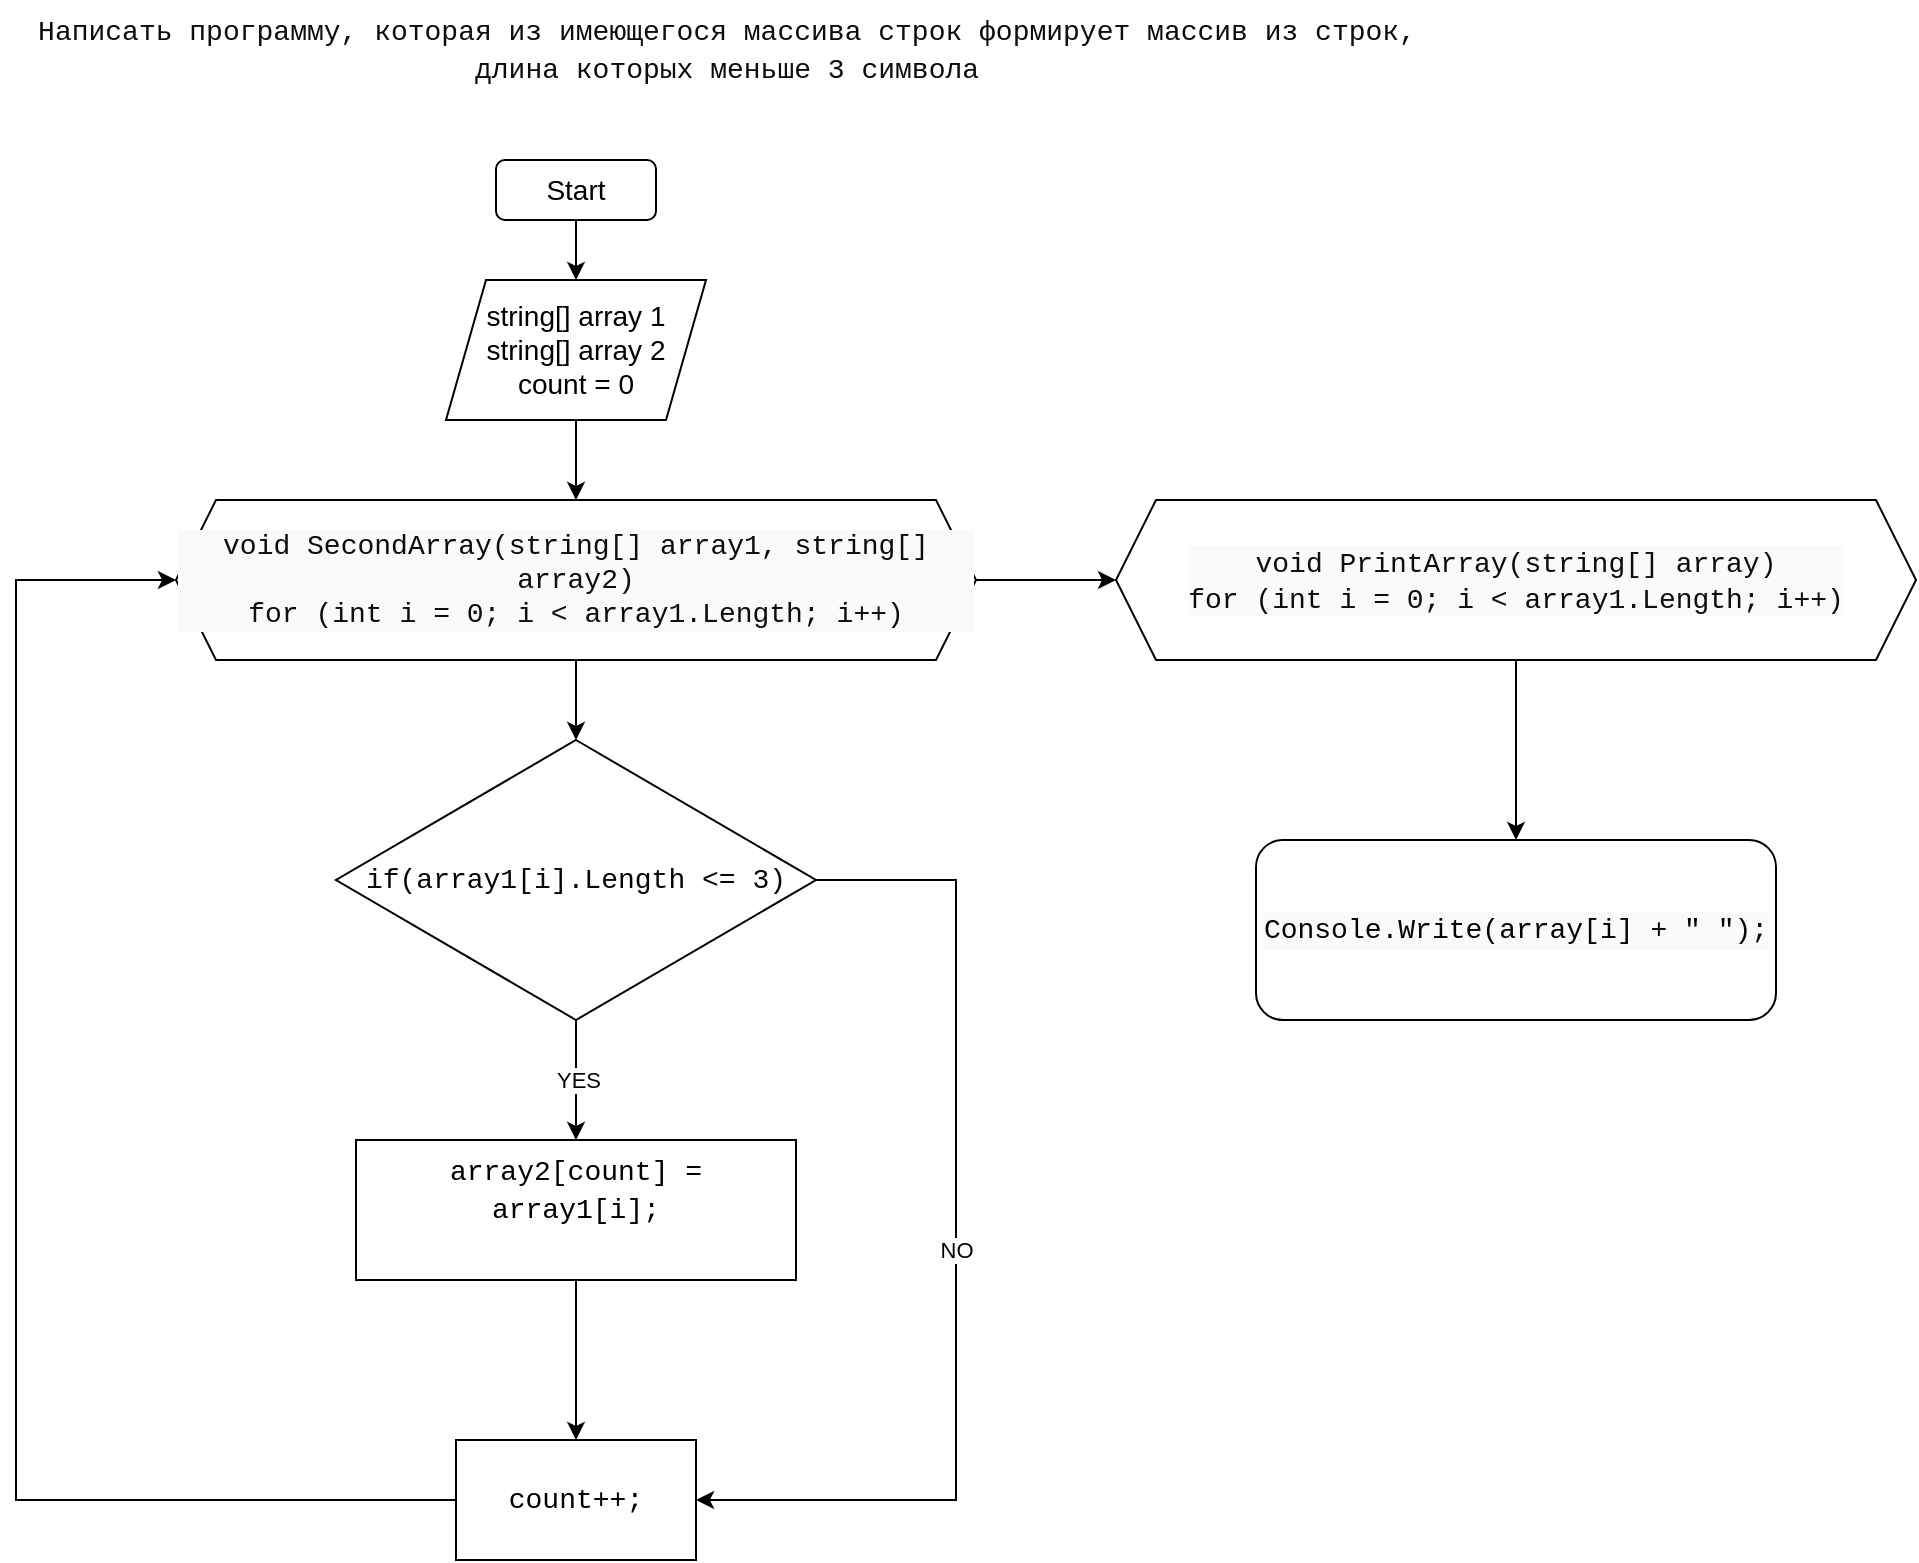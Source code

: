 <mxfile version="20.3.0" type="device"><diagram id="hNbKivt8GSPycjph3yS4" name="Страница 1"><mxGraphModel dx="1157" dy="737" grid="1" gridSize="10" guides="1" tooltips="1" connect="1" arrows="1" fold="1" page="1" pageScale="1" pageWidth="827" pageHeight="1169" math="0" shadow="0"><root><mxCell id="0"/><mxCell id="1" parent="0"/><mxCell id="2oxtDwTN_dsUSjc7wpRa-4" style="edgeStyle=orthogonalEdgeStyle;rounded=0;orthogonalLoop=1;jettySize=auto;html=1;exitX=0.5;exitY=1;exitDx=0;exitDy=0;entryX=0.5;entryY=0;entryDx=0;entryDy=0;" parent="1" source="2oxtDwTN_dsUSjc7wpRa-2" target="2oxtDwTN_dsUSjc7wpRa-3" edge="1"><mxGeometry relative="1" as="geometry"/></mxCell><mxCell id="2oxtDwTN_dsUSjc7wpRa-2" value="&lt;font style=&quot;font-size: 14px;&quot;&gt;Start&lt;/font&gt;" style="rounded=1;whiteSpace=wrap;html=1;" parent="1" vertex="1"><mxGeometry x="290" y="190" width="80" height="30" as="geometry"/></mxCell><mxCell id="2oxtDwTN_dsUSjc7wpRa-6" style="edgeStyle=orthogonalEdgeStyle;rounded=0;orthogonalLoop=1;jettySize=auto;html=1;exitX=0.5;exitY=1;exitDx=0;exitDy=0;" parent="1" source="2oxtDwTN_dsUSjc7wpRa-3" edge="1"><mxGeometry relative="1" as="geometry"><mxPoint x="330" y="360" as="targetPoint"/></mxGeometry></mxCell><mxCell id="2oxtDwTN_dsUSjc7wpRa-3" value="&lt;font style=&quot;font-size: 14px;&quot;&gt;string[] array 1&lt;br&gt;string[] array 2&lt;br&gt;count = 0&lt;/font&gt;" style="shape=parallelogram;perimeter=parallelogramPerimeter;whiteSpace=wrap;html=1;fixedSize=1;" parent="1" vertex="1"><mxGeometry x="265" y="250" width="130" height="70" as="geometry"/></mxCell><mxCell id="BpgcT_6cwModiJoZjFPt-7" style="edgeStyle=orthogonalEdgeStyle;rounded=0;orthogonalLoop=1;jettySize=auto;html=1;exitX=0.5;exitY=1;exitDx=0;exitDy=0;fontColor=#000000;" edge="1" parent="1" source="2oxtDwTN_dsUSjc7wpRa-11"><mxGeometry relative="1" as="geometry"><mxPoint x="330" y="830" as="targetPoint"/></mxGeometry></mxCell><mxCell id="2oxtDwTN_dsUSjc7wpRa-11" value="&lt;div style=&quot;font-family: Consolas, &amp;quot;Courier New&amp;quot;, monospace; font-size: 14px; line-height: 19px;&quot;&gt;&lt;div&gt;&lt;span style=&quot;&quot;&gt;array2&lt;/span&gt;[&lt;span style=&quot;&quot;&gt;count&lt;/span&gt;] = &lt;span style=&quot;&quot;&gt;array1&lt;/span&gt;[&lt;span style=&quot;&quot;&gt;i&lt;/span&gt;];&lt;/div&gt;&lt;div&gt;&amp;nbsp; &amp;nbsp; &amp;nbsp; &amp;nbsp;&amp;nbsp;&lt;/div&gt;&lt;/div&gt;" style="rounded=0;whiteSpace=wrap;html=1;fontColor=#000000;labelBackgroundColor=#FFFFFF;" parent="1" vertex="1"><mxGeometry x="220" y="680" width="220" height="70" as="geometry"/></mxCell><mxCell id="BpgcT_6cwModiJoZjFPt-8" style="edgeStyle=orthogonalEdgeStyle;rounded=0;orthogonalLoop=1;jettySize=auto;html=1;exitX=0;exitY=0.5;exitDx=0;exitDy=0;fontColor=#000000;entryX=0;entryY=0.5;entryDx=0;entryDy=0;" edge="1" parent="1" source="2oxtDwTN_dsUSjc7wpRa-13" target="BpgcT_6cwModiJoZjFPt-2"><mxGeometry relative="1" as="geometry"><mxPoint x="370" y="460" as="targetPoint"/><Array as="points"><mxPoint x="50" y="860"/><mxPoint x="50" y="400"/></Array></mxGeometry></mxCell><mxCell id="2oxtDwTN_dsUSjc7wpRa-13" value="&lt;span style=&quot;font-family: Consolas, &amp;quot;Courier New&amp;quot;, monospace; font-size: 14px; background-color: rgb(255, 255, 255);&quot;&gt;count&lt;/span&gt;&lt;span style=&quot;font-family: Consolas, &amp;quot;Courier New&amp;quot;, monospace; font-size: 14px; background-color: rgb(255, 255, 255);&quot;&gt;++;&lt;/span&gt;" style="rounded=0;whiteSpace=wrap;html=1;" parent="1" vertex="1"><mxGeometry x="270" y="830" width="120" height="60" as="geometry"/></mxCell><mxCell id="2oxtDwTN_dsUSjc7wpRa-18" value="NO" style="edgeStyle=orthogonalEdgeStyle;rounded=0;orthogonalLoop=1;jettySize=auto;html=1;exitX=1;exitY=0.5;exitDx=0;exitDy=0;entryX=1;entryY=0.5;entryDx=0;entryDy=0;" parent="1" source="2oxtDwTN_dsUSjc7wpRa-19" edge="1" target="2oxtDwTN_dsUSjc7wpRa-13"><mxGeometry relative="1" as="geometry"><mxPoint x="270" y="650" as="sourcePoint"/><mxPoint x="540" y="830" as="targetPoint"/><Array as="points"><mxPoint x="520" y="550"/><mxPoint x="520" y="860"/></Array></mxGeometry></mxCell><mxCell id="BpgcT_6cwModiJoZjFPt-6" value="YES" style="edgeStyle=orthogonalEdgeStyle;rounded=0;orthogonalLoop=1;jettySize=auto;html=1;exitX=0.5;exitY=1;exitDx=0;exitDy=0;fontColor=#050505;" edge="1" parent="1" source="2oxtDwTN_dsUSjc7wpRa-19"><mxGeometry relative="1" as="geometry"><mxPoint x="330" y="680" as="targetPoint"/></mxGeometry></mxCell><mxCell id="2oxtDwTN_dsUSjc7wpRa-19" value="&lt;div style=&quot;font-family: Consolas, &amp;quot;Courier New&amp;quot;, monospace; font-size: 14px; line-height: 19px;&quot;&gt;&lt;span style=&quot;background-color: rgb(255, 255, 255);&quot;&gt;&lt;font color=&quot;#050505&quot;&gt;if(array1[i].Length &amp;lt;= 3)&lt;/font&gt;&lt;/span&gt;&lt;/div&gt;" style="rhombus;whiteSpace=wrap;html=1;" parent="1" vertex="1"><mxGeometry x="210" y="480" width="240" height="140" as="geometry"/></mxCell><mxCell id="BpgcT_6cwModiJoZjFPt-1" value="&lt;div style=&quot;font-family: Consolas, &amp;quot;Courier New&amp;quot;, monospace; font-size: 14px; line-height: 19px;&quot;&gt;&lt;div&gt;&lt;span style=&quot;&quot;&gt;Написать программу, которая из имеющегося массива строк формирует массив из строк, &lt;/span&gt;&lt;/div&gt;&lt;div&gt;&lt;span style=&quot;&quot;&gt;длина которых меньше 3 символа&lt;/span&gt;&lt;/div&gt;&lt;/div&gt;" style="text;html=1;align=center;verticalAlign=middle;resizable=0;points=[];autosize=1;strokeColor=none;fillColor=none;labelBackgroundColor=default;fontColor=#0D0D0D;" vertex="1" parent="1"><mxGeometry x="80" y="110" width="650" height="50" as="geometry"/></mxCell><mxCell id="BpgcT_6cwModiJoZjFPt-4" style="edgeStyle=orthogonalEdgeStyle;rounded=0;orthogonalLoop=1;jettySize=auto;html=1;exitX=0.5;exitY=1;exitDx=0;exitDy=0;entryX=0.5;entryY=0;entryDx=0;entryDy=0;fontColor=#050505;" edge="1" parent="1" source="BpgcT_6cwModiJoZjFPt-2" target="2oxtDwTN_dsUSjc7wpRa-19"><mxGeometry relative="1" as="geometry"/></mxCell><mxCell id="BpgcT_6cwModiJoZjFPt-9" style="edgeStyle=orthogonalEdgeStyle;rounded=0;orthogonalLoop=1;jettySize=auto;html=1;exitX=1;exitY=0.5;exitDx=0;exitDy=0;fontColor=#000000;" edge="1" parent="1" source="BpgcT_6cwModiJoZjFPt-2"><mxGeometry relative="1" as="geometry"><mxPoint x="600" y="400" as="targetPoint"/></mxGeometry></mxCell><mxCell id="BpgcT_6cwModiJoZjFPt-2" value="&lt;span style=&quot;font-family: Consolas, &amp;quot;Courier New&amp;quot;, monospace; font-size: 14px;&quot;&gt;void&lt;/span&gt;&lt;span style=&quot;font-family: Consolas, &amp;quot;Courier New&amp;quot;, monospace; font-size: 14px;&quot;&gt; &lt;/span&gt;&lt;span style=&quot;font-family: Consolas, &amp;quot;Courier New&amp;quot;, monospace; font-size: 14px;&quot;&gt;SecondArray&lt;/span&gt;&lt;span style=&quot;font-family: Consolas, &amp;quot;Courier New&amp;quot;, monospace; font-size: 14px;&quot;&gt;(&lt;/span&gt;&lt;span style=&quot;font-family: Consolas, &amp;quot;Courier New&amp;quot;, monospace; font-size: 14px;&quot;&gt;string&lt;/span&gt;&lt;span style=&quot;font-family: Consolas, &amp;quot;Courier New&amp;quot;, monospace; font-size: 14px;&quot;&gt;[] &lt;/span&gt;&lt;span style=&quot;font-family: Consolas, &amp;quot;Courier New&amp;quot;, monospace; font-size: 14px;&quot;&gt;array1&lt;/span&gt;&lt;span style=&quot;font-family: Consolas, &amp;quot;Courier New&amp;quot;, monospace; font-size: 14px;&quot;&gt;, &lt;/span&gt;&lt;span style=&quot;font-family: Consolas, &amp;quot;Courier New&amp;quot;, monospace; font-size: 14px;&quot;&gt;string&lt;/span&gt;&lt;span style=&quot;font-family: Consolas, &amp;quot;Courier New&amp;quot;, monospace; font-size: 14px;&quot;&gt;[] &lt;/span&gt;&lt;span style=&quot;font-family: Consolas, &amp;quot;Courier New&amp;quot;, monospace; font-size: 14px;&quot;&gt;array2&lt;/span&gt;&lt;span style=&quot;font-family: Consolas, &amp;quot;Courier New&amp;quot;, monospace; font-size: 14px;&quot;&gt;)&lt;br&gt;&lt;/span&gt;&lt;span style=&quot;font-family: Consolas, &amp;quot;Courier New&amp;quot;, monospace; font-size: 14px;&quot;&gt;for&lt;/span&gt;&lt;span style=&quot;font-family: Consolas, &amp;quot;Courier New&amp;quot;, monospace; font-size: 14px;&quot;&gt; (&lt;/span&gt;&lt;span style=&quot;font-family: Consolas, &amp;quot;Courier New&amp;quot;, monospace; font-size: 14px;&quot;&gt;int&lt;/span&gt;&lt;span style=&quot;font-family: Consolas, &amp;quot;Courier New&amp;quot;, monospace; font-size: 14px;&quot;&gt; &lt;/span&gt;&lt;span style=&quot;font-family: Consolas, &amp;quot;Courier New&amp;quot;, monospace; font-size: 14px;&quot;&gt;i&lt;/span&gt;&lt;span style=&quot;font-family: Consolas, &amp;quot;Courier New&amp;quot;, monospace; font-size: 14px;&quot;&gt; &lt;/span&gt;&lt;span style=&quot;font-family: Consolas, &amp;quot;Courier New&amp;quot;, monospace; font-size: 14px;&quot;&gt;=&lt;/span&gt;&lt;span style=&quot;font-family: Consolas, &amp;quot;Courier New&amp;quot;, monospace; font-size: 14px;&quot;&gt; &lt;/span&gt;&lt;span style=&quot;font-family: Consolas, &amp;quot;Courier New&amp;quot;, monospace; font-size: 14px;&quot;&gt;0&lt;/span&gt;&lt;span style=&quot;font-family: Consolas, &amp;quot;Courier New&amp;quot;, monospace; font-size: 14px;&quot;&gt;; &lt;/span&gt;&lt;span style=&quot;font-family: Consolas, &amp;quot;Courier New&amp;quot;, monospace; font-size: 14px;&quot;&gt;i&lt;/span&gt;&lt;span style=&quot;font-family: Consolas, &amp;quot;Courier New&amp;quot;, monospace; font-size: 14px;&quot;&gt; &lt;/span&gt;&lt;span style=&quot;font-family: Consolas, &amp;quot;Courier New&amp;quot;, monospace; font-size: 14px;&quot;&gt;&amp;lt;&lt;/span&gt;&lt;span style=&quot;font-family: Consolas, &amp;quot;Courier New&amp;quot;, monospace; font-size: 14px;&quot;&gt; &lt;/span&gt;&lt;span style=&quot;font-family: Consolas, &amp;quot;Courier New&amp;quot;, monospace; font-size: 14px;&quot;&gt;array1&lt;/span&gt;&lt;span style=&quot;font-family: Consolas, &amp;quot;Courier New&amp;quot;, monospace; font-size: 14px;&quot;&gt;.&lt;/span&gt;&lt;span style=&quot;font-family: Consolas, &amp;quot;Courier New&amp;quot;, monospace; font-size: 14px;&quot;&gt;Length&lt;/span&gt;&lt;span style=&quot;font-family: Consolas, &amp;quot;Courier New&amp;quot;, monospace; font-size: 14px;&quot;&gt;; &lt;/span&gt;&lt;span style=&quot;font-family: Consolas, &amp;quot;Courier New&amp;quot;, monospace; font-size: 14px;&quot;&gt;i&lt;/span&gt;&lt;span style=&quot;font-family: Consolas, &amp;quot;Courier New&amp;quot;, monospace; font-size: 14px;&quot;&gt;++&lt;/span&gt;&lt;span style=&quot;font-family: Consolas, &amp;quot;Courier New&amp;quot;, monospace; font-size: 14px;&quot;&gt;)&lt;/span&gt;" style="shape=hexagon;perimeter=hexagonPerimeter2;whiteSpace=wrap;html=1;fixedSize=1;labelBackgroundColor=#FAFAFA;fontColor=#0D0D0D;" vertex="1" parent="1"><mxGeometry x="130" y="360" width="400" height="80" as="geometry"/></mxCell><mxCell id="BpgcT_6cwModiJoZjFPt-12" style="edgeStyle=orthogonalEdgeStyle;rounded=0;orthogonalLoop=1;jettySize=auto;html=1;exitX=0.5;exitY=1;exitDx=0;exitDy=0;fontColor=#0D0D0D;" edge="1" parent="1" source="BpgcT_6cwModiJoZjFPt-11"><mxGeometry relative="1" as="geometry"><mxPoint x="800" y="530" as="targetPoint"/></mxGeometry></mxCell><mxCell id="BpgcT_6cwModiJoZjFPt-11" value="&lt;div style=&quot;font-family: Consolas, &amp;quot;Courier New&amp;quot;, monospace; font-size: 14px; line-height: 19px;&quot;&gt;&lt;span style=&quot;&quot;&gt;void&lt;/span&gt; &lt;span style=&quot;&quot;&gt;PrintArray&lt;/span&gt;(&lt;span style=&quot;&quot;&gt;string&lt;/span&gt;[] &lt;span style=&quot;&quot;&gt;array&lt;/span&gt;)&lt;/div&gt;&lt;span style=&quot;font-family: Consolas, &amp;quot;Courier New&amp;quot;, monospace; font-size: 14px;&quot;&gt;for&lt;/span&gt;&lt;span style=&quot;font-family: Consolas, &amp;quot;Courier New&amp;quot;, monospace; font-size: 14px;&quot;&gt; (&lt;/span&gt;&lt;span style=&quot;font-family: Consolas, &amp;quot;Courier New&amp;quot;, monospace; font-size: 14px;&quot;&gt;int&lt;/span&gt;&lt;span style=&quot;font-family: Consolas, &amp;quot;Courier New&amp;quot;, monospace; font-size: 14px;&quot;&gt; &lt;/span&gt;&lt;span style=&quot;font-family: Consolas, &amp;quot;Courier New&amp;quot;, monospace; font-size: 14px;&quot;&gt;i&lt;/span&gt;&lt;span style=&quot;font-family: Consolas, &amp;quot;Courier New&amp;quot;, monospace; font-size: 14px;&quot;&gt; &lt;/span&gt;&lt;span style=&quot;font-family: Consolas, &amp;quot;Courier New&amp;quot;, monospace; font-size: 14px;&quot;&gt;=&lt;/span&gt;&lt;span style=&quot;font-family: Consolas, &amp;quot;Courier New&amp;quot;, monospace; font-size: 14px;&quot;&gt; &lt;/span&gt;&lt;span style=&quot;font-family: Consolas, &amp;quot;Courier New&amp;quot;, monospace; font-size: 14px;&quot;&gt;0&lt;/span&gt;&lt;span style=&quot;font-family: Consolas, &amp;quot;Courier New&amp;quot;, monospace; font-size: 14px;&quot;&gt;; &lt;/span&gt;&lt;span style=&quot;font-family: Consolas, &amp;quot;Courier New&amp;quot;, monospace; font-size: 14px;&quot;&gt;i&lt;/span&gt;&lt;span style=&quot;font-family: Consolas, &amp;quot;Courier New&amp;quot;, monospace; font-size: 14px;&quot;&gt; &lt;/span&gt;&lt;span style=&quot;font-family: Consolas, &amp;quot;Courier New&amp;quot;, monospace; font-size: 14px;&quot;&gt;&amp;lt;&lt;/span&gt;&lt;span style=&quot;font-family: Consolas, &amp;quot;Courier New&amp;quot;, monospace; font-size: 14px;&quot;&gt; &lt;/span&gt;&lt;span style=&quot;font-family: Consolas, &amp;quot;Courier New&amp;quot;, monospace; font-size: 14px;&quot;&gt;array1&lt;/span&gt;&lt;span style=&quot;font-family: Consolas, &amp;quot;Courier New&amp;quot;, monospace; font-size: 14px;&quot;&gt;.&lt;/span&gt;&lt;span style=&quot;font-family: Consolas, &amp;quot;Courier New&amp;quot;, monospace; font-size: 14px;&quot;&gt;Length&lt;/span&gt;&lt;span style=&quot;font-family: Consolas, &amp;quot;Courier New&amp;quot;, monospace; font-size: 14px;&quot;&gt;; &lt;/span&gt;&lt;span style=&quot;font-family: Consolas, &amp;quot;Courier New&amp;quot;, monospace; font-size: 14px;&quot;&gt;i&lt;/span&gt;&lt;span style=&quot;font-family: Consolas, &amp;quot;Courier New&amp;quot;, monospace; font-size: 14px;&quot;&gt;++&lt;/span&gt;&lt;span style=&quot;font-family: Consolas, &amp;quot;Courier New&amp;quot;, monospace; font-size: 14px;&quot;&gt;)&lt;/span&gt;" style="shape=hexagon;perimeter=hexagonPerimeter2;whiteSpace=wrap;html=1;fixedSize=1;labelBackgroundColor=#FAFAFA;fontColor=#0D0D0D;" vertex="1" parent="1"><mxGeometry x="600" y="360" width="400" height="80" as="geometry"/></mxCell><mxCell id="BpgcT_6cwModiJoZjFPt-13" value="&lt;div style=&quot;font-family: Consolas, &amp;quot;Courier New&amp;quot;, monospace; font-size: 14px; line-height: 19px;&quot;&gt;&lt;span style=&quot;&quot;&gt;Console&lt;/span&gt;.&lt;span style=&quot;&quot;&gt;Write&lt;/span&gt;(&lt;span style=&quot;&quot;&gt;array&lt;/span&gt;[&lt;span style=&quot;&quot;&gt;i&lt;/span&gt;] + &lt;span style=&quot;&quot;&gt;&quot; &quot;&lt;/span&gt;);&lt;/div&gt;" style="rounded=1;whiteSpace=wrap;html=1;labelBackgroundColor=#FAFAFA;fontColor=#050505;" vertex="1" parent="1"><mxGeometry x="670" y="530" width="260" height="90" as="geometry"/></mxCell></root></mxGraphModel></diagram></mxfile>
